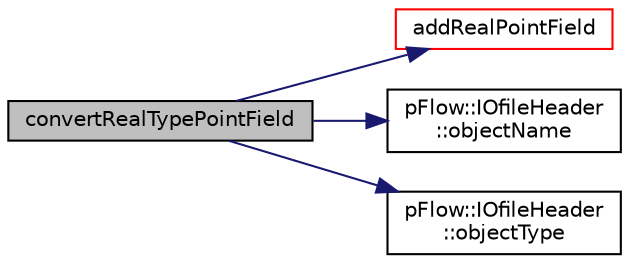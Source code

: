 digraph "convertRealTypePointField"
{
 // LATEX_PDF_SIZE
  edge [fontname="Helvetica",fontsize="10",labelfontname="Helvetica",labelfontsize="10"];
  node [fontname="Helvetica",fontsize="10",shape=record];
  rankdir="LR";
  Node1 [label="convertRealTypePointField",height=0.2,width=0.4,color="black", fillcolor="grey75", style="filled", fontcolor="black",tooltip=" "];
  Node1 -> Node2 [color="midnightblue",fontsize="10",style="solid",fontname="Helvetica"];
  Node2 [label="addRealPointField",height=0.2,width=0.4,color="red", fillcolor="white", style="filled",URL="$namespacepFlow_1_1PFtoVTK.html#ace9a57f2db8073e60ee2ad61a5ed7cc2",tooltip=" "];
  Node1 -> Node6 [color="midnightblue",fontsize="10",style="solid",fontname="Helvetica"];
  Node6 [label="pFlow::IOfileHeader\l::objectName",height=0.2,width=0.4,color="black", fillcolor="white", style="filled",URL="$classpFlow_1_1IOfileHeader.html#a4ae6d6ea877ec8652d86076eaf333c12",tooltip=" "];
  Node1 -> Node7 [color="midnightblue",fontsize="10",style="solid",fontname="Helvetica"];
  Node7 [label="pFlow::IOfileHeader\l::objectType",height=0.2,width=0.4,color="black", fillcolor="white", style="filled",URL="$classpFlow_1_1IOfileHeader.html#a67068cb6552c42a5ddb1c66bf6bbf6b3",tooltip=" "];
}

